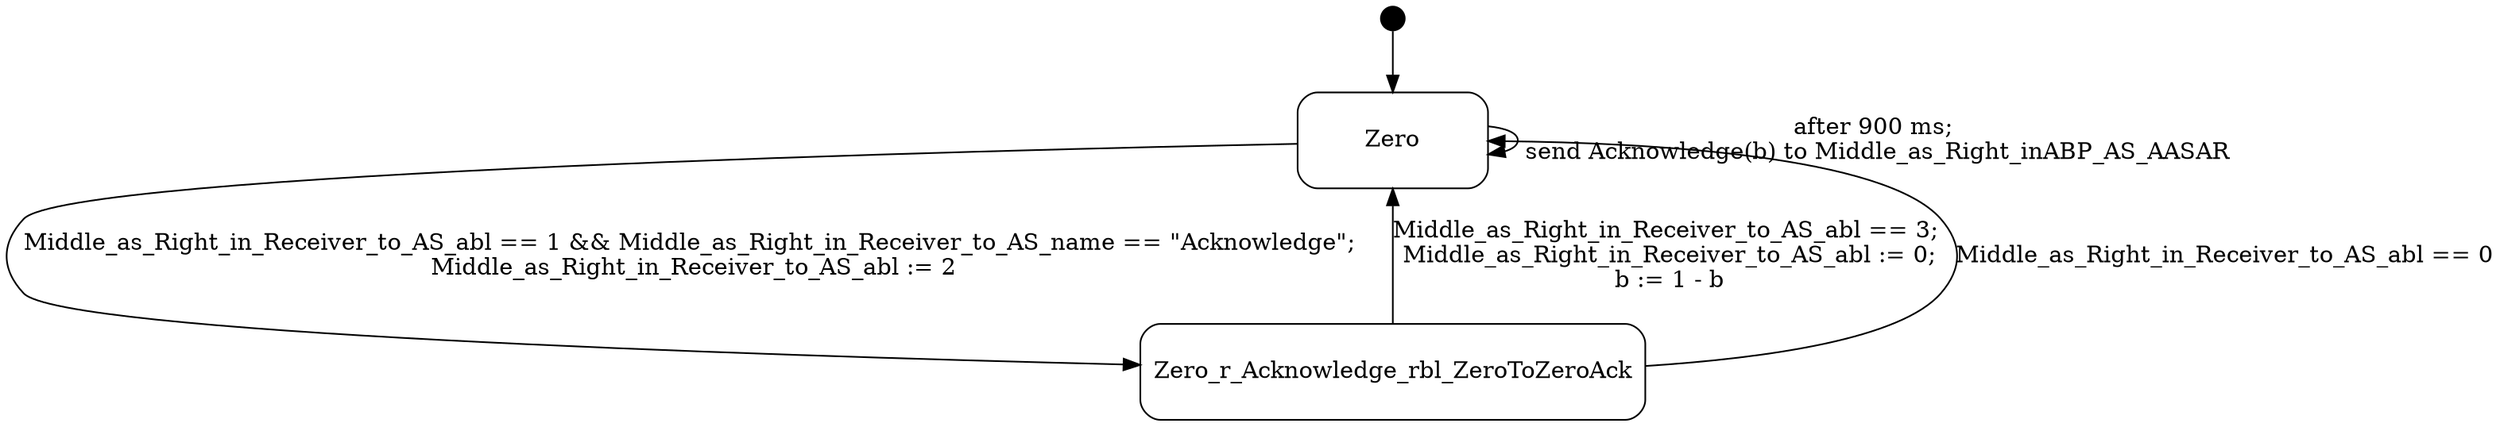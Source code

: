 digraph Middle_as_Right_inABP_AS_AS {
  compound = true;
  rank = LR;
node [shape = "point", height = "0.2"] Zero_extra node [shape = "Mrecord", height = "0.8", width = "1.6"] Zero Zero_extra -> Zero

node [shape = "Mrecord", height = "0.8", width = "1.6"] Zero_r_Acknowledge_rbl_ZeroToZeroAck



Zero -> Zero [label = "after 900 ms;\n send Acknowledge(b) to Middle_as_Right_inABP_AS_AASAR"];

Zero -> Zero_r_Acknowledge_rbl_ZeroToZeroAck [label = "Middle_as_Right_in_Receiver_to_AS_abl == 1 && Middle_as_Right_in_Receiver_to_AS_name == \"Acknowledge\";\n Middle_as_Right_in_Receiver_to_AS_abl := 2"];

Zero_r_Acknowledge_rbl_ZeroToZeroAck -> Zero [label = "Middle_as_Right_in_Receiver_to_AS_abl == 3;\n Middle_as_Right_in_Receiver_to_AS_abl := 0;\n b := 1 - b"];

Zero_r_Acknowledge_rbl_ZeroToZeroAck -> Zero [label = "Middle_as_Right_in_Receiver_to_AS_abl == 0"];

}
